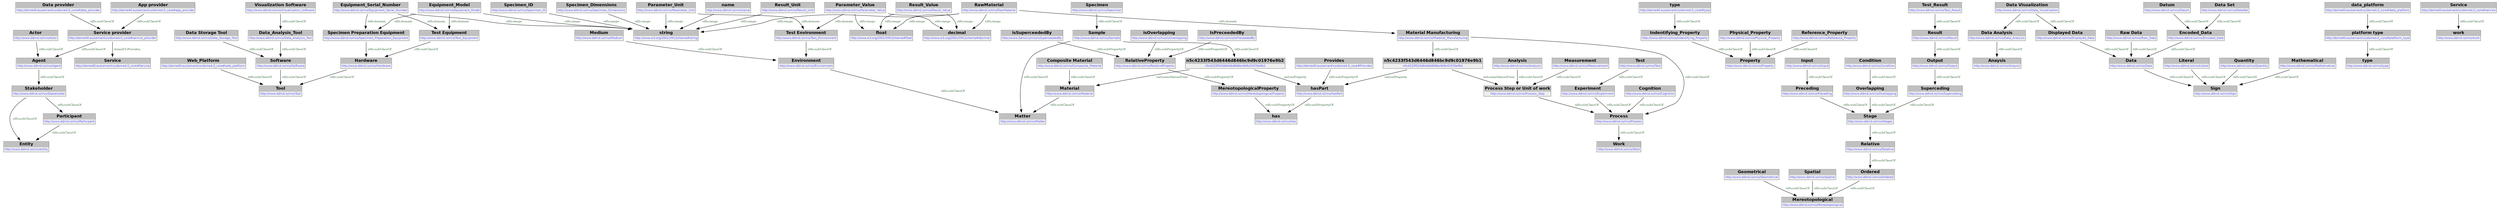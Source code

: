 digraph { 
 node [ fontname="DejaVu Sans" ] ; 
	node0 -> node1 [ color=BLACK, label=< <font point-size='10' color='#336633'>rdfs:subClassOf</font> > ] ;
	node3 -> node4 [ color=BLACK, label=< <font point-size='10' color='#336633'>rdfs:subClassOf</font> > ] ;
	node6 -> node7 [ color=BLACK, label=< <font point-size='10' color='#336633'>rdfs:subClassOf</font> > ] ;
	node8 -> node9 [ color=BLACK, label=< <font point-size='10' color='#336633'>rdfs:subClassOf</font> > ] ;
	node2 -> node10 [ color=BLACK, label=< <font point-size='10' color='#336633'>rdfs:subClassOf</font> > ] ;
	node11 -> node12 [ color=BLACK, label=< <font point-size='10' color='#336633'>owl:someValuesFrom</font> > ] ;
	node13 -> node14 [ color=BLACK, label=< <font point-size='10' color='#336633'>owl:someValuesFrom</font> > ] ;
	node16 -> node17 [ color=BLACK, label=< <font point-size='10' color='#336633'>rdfs:range</font> > ] ;
	node18 -> node19 [ color=BLACK, label=< <font point-size='10' color='#336633'>rdfs:range</font> > ] ;
	node20 -> node21 [ color=BLACK, label=< <font point-size='10' color='#336633'>rdfs:subClassOf</font> > ] ;
	node22 -> node23 [ color=BLACK, label=< <font point-size='10' color='#336633'>rdfs:domain</font> > ] ;
	node25 -> node26 [ color=BLACK, label=< <font point-size='10' color='#336633'>rdfs:subClassOf</font> > ] ;
	node27 -> node28 [ color=BLACK, label=< <font point-size='10' color='#336633'>rdfs:subClassOf</font> > ] ;
	node30 -> node0 [ color=BLACK, label=< <font point-size='10' color='#336633'>rdfs:subClassOf</font> > ] ;
	node9 -> node32 [ color=BLACK, label=< <font point-size='10' color='#336633'>rdfs:subClassOf</font> > ] ;
	node34 -> node35 [ color=BLACK, label=< <font point-size='10' color='#336633'>rdfs:subClassOf</font> > ] ;
	node36 -> node37 [ color=BLACK, label=< <font point-size='10' color='#336633'>rdfs:subClassOf</font> > ] ;
	node1 -> node31 [ color=BLACK, label=< <font point-size='10' color='#336633'>rdfs:subClassOf</font> > ] ;
	node38 -> node39 [ color=BLACK, label=< <font point-size='10' color='#336633'>rdfs:subClassOf</font> > ] ;
	node40 -> node41 [ color=BLACK, label=< <font point-size='10' color='#336633'>rdfs:subClassOf</font> > ] ;
	node43 -> node44 [ color=BLACK, label=< <font point-size='10' color='#336633'>rdfs:domain</font> > ] ;
	node45 -> node17 [ color=BLACK, label=< <font point-size='10' color='#336633'>rdfs:range</font> > ] ;
	node23 -> node47 [ color=BLACK, label=< <font point-size='10' color='#336633'>rdfs:subClassOf</font> > ] ;
	node48 -> node39 [ color=BLACK, label=< <font point-size='10' color='#336633'>rdfs:subClassOf</font> > ] ;
	node47 -> node49 [ color=BLACK, label=< <font point-size='10' color='#336633'>rdfs:subClassOf</font> > ] ;
	node16 -> node51 [ color=BLACK, label=< <font point-size='10' color='#336633'>rdfs:range</font> > ] ;
	node52 -> node53 [ color=BLACK, label=< <font point-size='10' color='#336633'>rdfs:subPropertyOf</font> > ] ;
	node50 -> node54 [ color=BLACK, label=< <font point-size='10' color='#336633'>domeES:Provides</font> > ] ;
	node55 -> node56 [ color=BLACK, label=< <font point-size='10' color='#336633'>rdfs:subPropertyOf</font> > ] ;
	node41 -> node8 [ color=BLACK, label=< <font point-size='10' color='#336633'>rdfs:subClassOf</font> > ] ;
	node15 -> node50 [ color=BLACK, label=< <font point-size='10' color='#336633'>rdfs:subClassOf</font> > ] ;
	node13 -> node56 [ color=BLACK, label=< <font point-size='10' color='#336633'>owl:onProperty</font> > ] ;
	node43 -> node19 [ color=BLACK, label=< <font point-size='10' color='#336633'>rdfs:range</font> > ] ;
	node57 -> node19 [ color=BLACK, label=< <font point-size='10' color='#336633'>rdfs:range</font> > ] ;
	node58 -> node10 [ color=BLACK, label=< <font point-size='10' color='#336633'>rdfs:subClassOf</font> > ] ;
	node42 -> node49 [ color=BLACK, label=< <font point-size='10' color='#336633'>rdfs:subClassOf</font> > ] ;
	node1 -> node61 [ color=BLACK, label=< <font point-size='10' color='#336633'>rdfs:subClassOf</font> > ] ;
	node57 -> node62 [ color=BLACK, label=< <font point-size='10' color='#336633'>rdfs:domain</font> > ] ;
	node45 -> node51 [ color=BLACK, label=< <font point-size='10' color='#336633'>rdfs:range</font> > ] ;
	node63 -> node49 [ color=BLACK, label=< <font point-size='10' color='#336633'>rdfs:subClassOf</font> > ] ;
	node29 -> node58 [ color=BLACK, label=< <font point-size='10' color='#336633'>rdfs:subClassOf</font> > ] ;
	node45 -> node19 [ color=BLACK, label=< <font point-size='10' color='#336633'>rdfs:range</font> > ] ;
	node61 -> node31 [ color=BLACK, label=< <font point-size='10' color='#336633'>rdfs:subClassOf</font> > ] ;
	node65 -> node53 [ color=BLACK, label=< <font point-size='10' color='#336633'>rdfs:subPropertyOf</font> > ] ;
	node66 -> node67 [ color=BLACK, label=< <font point-size='10' color='#336633'>rdfs:subClassOf</font> > ] ;
	node36 -> node20 [ color=BLACK, label=< <font point-size='10' color='#336633'>rdfs:subClassOf</font> > ] ;
	node43 -> node23 [ color=BLACK, label=< <font point-size='10' color='#336633'>rdfs:domain</font> > ] ;
	node45 -> node38 [ color=BLACK, label=< <font point-size='10' color='#336633'>rdfs:domain</font> > ] ;
	node69 -> node26 [ color=BLACK, label=< <font point-size='10' color='#336633'>rdfs:subClassOf</font> > ] ;
	node72 -> node73 [ color=BLACK, label=< <font point-size='10' color='#336633'>rdfs:subClassOf</font> > ] ;
	node75 -> node76 [ color=BLACK, label=< <font point-size='10' color='#336633'>rdfs:subClassOf</font> > ] ;
	node77 -> node19 [ color=BLACK, label=< <font point-size='10' color='#336633'>rdfs:range</font> > ] ;
	node14 -> node39 [ color=BLACK, label=< <font point-size='10' color='#336633'>rdfs:subClassOf</font> > ] ;
	node78 -> node17 [ color=BLACK, label=< <font point-size='10' color='#336633'>rdfs:range</font> > ] ;
	node79 -> node80 [ color=BLACK, label=< <font point-size='10' color='#336633'>rdfs:subPropertyOf</font> > ] ;
	node5 -> node64 [ color=BLACK, label=< <font point-size='10' color='#336633'>rdfs:subClassOf</font> > ] ;
	node7 -> node67 [ color=BLACK, label=< <font point-size='10' color='#336633'>rdfs:subClassOf</font> > ] ;
	node81 -> node19 [ color=BLACK, label=< <font point-size='10' color='#336633'>rdfs:range</font> > ] ;
	node82 -> node53 [ color=BLACK, label=< <font point-size='10' color='#336633'>rdfs:subPropertyOf</font> > ] ;
	node35 -> node64 [ color=BLACK, label=< <font point-size='10' color='#336633'>rdfs:subClassOf</font> > ] ;
	node39 -> node83 [ color=BLACK, label=< <font point-size='10' color='#336633'>rdfs:subClassOf</font> > ] ;
	node85 -> node86 [ color=BLACK, label=< <font point-size='10' color='#336633'>rdfs:subClassOf</font> > ] ;
	node22 -> node44 [ color=BLACK, label=< <font point-size='10' color='#336633'>rdfs:domain</font> > ] ;
	node87 -> node67 [ color=BLACK, label=< <font point-size='10' color='#336633'>rdfs:subClassOf</font> > ] ;
	node50 -> node0 [ color=BLACK, label=< <font point-size='10' color='#336633'>rdfs:subClassOf</font> > ] ;
	node88 -> node12 [ color=BLACK, label=< <font point-size='10' color='#336633'>rdfs:subClassOf</font> > ] ;
	node46 -> node14 [ color=BLACK, label=< <font point-size='10' color='#336633'>rdfs:subClassOf</font> > ] ;
	node28 -> node26 [ color=BLACK, label=< <font point-size='10' color='#336633'>rdfs:subClassOf</font> > ] ;
	node2 -> node11 [ color=BLACK, label=< <font point-size='10' color='#336633'>rdfs:subClassOf</font> > ] ;
	node44 -> node47 [ color=BLACK, label=< <font point-size='10' color='#336633'>rdfs:subClassOf</font> > ] ;
	node78 -> node51 [ color=BLACK, label=< <font point-size='10' color='#336633'>rdfs:range</font> > ] ;
	node60 -> node32 [ color=BLACK, label=< <font point-size='10' color='#336633'>rdfs:subClassOf</font> > ] ;
	node32 -> node34 [ color=BLACK, label=< <font point-size='10' color='#336633'>rdfs:subClassOf</font> > ] ;
	node4 -> node63 [ color=BLACK, label=< <font point-size='10' color='#336633'>rdfs:subClassOf</font> > ] ;
	node56 -> node80 [ color=BLACK, label=< <font point-size='10' color='#336633'>rdfs:subPropertyOf</font> > ] ;
	node53 -> node79 [ color=BLACK, label=< <font point-size='10' color='#336633'>rdfs:subPropertyOf</font> > ] ;
	node38 -> node13 [ color=BLACK, label=< <font point-size='10' color='#336633'>rdfs:subClassOf</font> > ] ;
	node89 -> node60 [ color=BLACK, label=< <font point-size='10' color='#336633'>rdfs:subClassOf</font> > ] ;
	node68 -> node48 [ color=BLACK, label=< <font point-size='10' color='#336633'>rdfs:subClassOf</font> > ] ;
	node90 -> node19 [ color=BLACK, label=< <font point-size='10' color='#336633'>rdfs:range</font> > ] ;
	node91 -> node26 [ color=BLACK, label=< <font point-size='10' color='#336633'>rdfs:subClassOf</font> > ] ;
	node33 -> node50 [ color=BLACK, label=< <font point-size='10' color='#336633'>rdfs:subClassOf</font> > ] ;
	node74 -> node39 [ color=BLACK, label=< <font point-size='10' color='#336633'>rdfs:subClassOf</font> > ] ;
	node78 -> node62 [ color=BLACK, label=< <font point-size='10' color='#336633'>rdfs:domain</font> > ] ;
	node12 -> node10 [ color=BLACK, label=< <font point-size='10' color='#336633'>rdfs:subClassOf</font> > ] ;
	node59 -> node32 [ color=BLACK, label=< <font point-size='10' color='#336633'>rdfs:subClassOf</font> > ] ;
	node94 -> node14 [ color=BLACK, label=< <font point-size='10' color='#336633'>rdfs:subClassOf</font> > ] ;
	node71 -> node76 [ color=BLACK, label=< <font point-size='10' color='#336633'>rdfs:subClassOf</font> > ] ;
	node37 -> node28 [ color=BLACK, label=< <font point-size='10' color='#336633'>rdfs:subClassOf</font> > ] ;
	node92 -> node2 [ color=BLACK, label=< <font point-size='10' color='#336633'>rdfs:subClassOf</font> > ] ;
	node84 -> node64 [ color=BLACK, label=< <font point-size='10' color='#336633'>rdfs:subClassOf</font> > ] ;
	node93 -> node63 [ color=BLACK, label=< <font point-size='10' color='#336633'>rdfs:subClassOf</font> > ] ;
	node76 -> node28 [ color=BLACK, label=< <font point-size='10' color='#336633'>rdfs:subClassOf</font> > ] ;
	node24 -> node72 [ color=BLACK, label=< <font point-size='10' color='#336633'>rdfs:subClassOf</font> > ] ;
	node70 -> node59 [ color=BLACK, label=< <font point-size='10' color='#336633'>rdfs:subClassOf</font> > ] ;
	node11 -> node56 [ color=BLACK, label=< <font point-size='10' color='#336633'>owl:onProperty</font> > ] ;
	node22 -> node19 [ color=BLACK, label=< <font point-size='10' color='#336633'>rdfs:range</font> > ] ;
	node62 -> node58 [ color=BLACK, label=< <font point-size='10' color='#336633'>rdfs:subClassOf</font> > ] ;
# http://www.ddmd.io/mio/Agent node0
node0 [ shape=none, color=black label=< <table color='#666666' cellborder='0' cellspacing='0' border='1'><tr><td colspan='2' bgcolor='grey'><B>Agent</B></td></tr><tr><td href='http://www.ddmd.io/mio/Agent' bgcolor='#eeeeee' colspan='2'><font point-size='10' color='#6666ff'>http://www.ddmd.io/mio/Agent</font></td></tr></table> > ] 
# http://www.ddmd.io/mio/Stakeholder node1
node1 [ shape=none, color=black label=< <table color='#666666' cellborder='0' cellspacing='0' border='1'><tr><td colspan='2' bgcolor='grey'><B>Stakeholder</B></td></tr><tr><td href='http://www.ddmd.io/mio/Stakeholder' bgcolor='#eeeeee' colspan='2'><font point-size='10' color='#6666ff'>http://www.ddmd.io/mio/Stakeholder</font></td></tr></table> > ] 
# http://www.ddmd.io/mio/Sample node2
node2 [ shape=none, color=black label=< <table color='#666666' cellborder='0' cellspacing='0' border='1'><tr><td colspan='2' bgcolor='grey'><B>Sample</B></td></tr><tr><td href='http://www.ddmd.io/mio/Sample' bgcolor='#eeeeee' colspan='2'><font point-size='10' color='#6666ff'>http://www.ddmd.io/mio/Sample</font></td></tr></table> > ] 
# http://www.ddmd.io/mio/Visualization_Software node3
node3 [ shape=none, color=black label=< <table color='#666666' cellborder='0' cellspacing='0' border='1'><tr><td colspan='2' bgcolor='grey'><B>Visualization Software</B></td></tr><tr><td href='http://www.ddmd.io/mio/Visualization_Software' bgcolor='#eeeeee' colspan='2'><font point-size='10' color='#6666ff'>http://www.ddmd.io/mio/Visualization_Software</font></td></tr></table> > ] 
# http://www.ddmd.io/mio/Data_Analysis_Tool node4
node4 [ shape=none, color=black label=< <table color='#666666' cellborder='0' cellspacing='0' border='1'><tr><td colspan='2' bgcolor='grey'><B>Data_Analysis_Tool</B></td></tr><tr><td href='http://www.ddmd.io/mio/Data_Analysis_Tool' bgcolor='#eeeeee' colspan='2'><font point-size='10' color='#6666ff'>http://www.ddmd.io/mio/Data_Analysis_Tool</font></td></tr></table> > ] 
# http://www.ddmd.io/mio/Geometrical node5
node5 [ shape=none, color=black label=< <table color='#666666' cellborder='0' cellspacing='0' border='1'><tr><td colspan='2' bgcolor='grey'><B>Geometrical</B></td></tr><tr><td href='http://www.ddmd.io/mio/Geometrical' bgcolor='#eeeeee' colspan='2'><font point-size='10' color='#6666ff'>http://www.ddmd.io/mio/Geometrical</font></td></tr></table> > ] 
# http://dome40.eu/semantics/dome4.0_core#type node6
node6 [ shape=none, color=black label=< <table color='#666666' cellborder='0' cellspacing='0' border='1'><tr><td colspan='2' bgcolor='grey'><B>type</B></td></tr><tr><td href='http://dome40.eu/semantics/dome4.0_core#type' bgcolor='#eeeeee' colspan='2'><font point-size='10' color='#6666ff'>http://dome40.eu/semantics/dome4.0_core#type</font></td></tr></table> > ] 
# http://www.ddmd.io/mio/Indentifying_Property node7
node7 [ shape=none, color=black label=< <table color='#666666' cellborder='0' cellspacing='0' border='1'><tr><td colspan='2' bgcolor='grey'><B>Indentifying_Property</B></td></tr><tr><td href='http://www.ddmd.io/mio/Indentifying_Property' bgcolor='#eeeeee' colspan='2'><font point-size='10' color='#6666ff'>http://www.ddmd.io/mio/Indentifying_Property</font></td></tr></table> > ] 
# http://www.ddmd.io/mio/Output node8
node8 [ shape=none, color=black label=< <table color='#666666' cellborder='0' cellspacing='0' border='1'><tr><td colspan='2' bgcolor='grey'><B>Output</B></td></tr><tr><td href='http://www.ddmd.io/mio/Output' bgcolor='#eeeeee' colspan='2'><font point-size='10' color='#6666ff'>http://www.ddmd.io/mio/Output</font></td></tr></table> > ] 
# http://www.ddmd.io/mio/Superceding node9
node9 [ shape=none, color=black label=< <table color='#666666' cellborder='0' cellspacing='0' border='1'><tr><td colspan='2' bgcolor='grey'><B>Superceding</B></td></tr><tr><td href='http://www.ddmd.io/mio/Superceding' bgcolor='#eeeeee' colspan='2'><font point-size='10' color='#6666ff'>http://www.ddmd.io/mio/Superceding</font></td></tr></table> > ] 
# http://www.ddmd.io/mio/Matter node10
node10 [ shape=none, color=black label=< <table color='#666666' cellborder='0' cellspacing='0' border='1'><tr><td colspan='2' bgcolor='grey'><B>Matter</B></td></tr><tr><td href='http://www.ddmd.io/mio/Matter' bgcolor='#eeeeee' colspan='2'><font point-size='10' color='#6666ff'>http://www.ddmd.io/mio/Matter</font></td></tr></table> > ] 
# n5c4233f543d6446d846bc9d9c01976e9b2 node11
node11 [ shape=none, color=black label=< <table color='#666666' cellborder='0' cellspacing='0' border='1'><tr><td colspan='2' bgcolor='grey'><B>n5c4233f543d6446d846bc9d9c01976e9b2</B></td></tr><tr><td href='n5c4233f543d6446d846bc9d9c01976e9b2' bgcolor='#eeeeee' colspan='2'><font point-size='10' color='#6666ff'>n5c4233f543d6446d846bc9d9c01976e9b2</font></td></tr></table> > ] 
# http://www.ddmd.io/mio/Material node12
node12 [ shape=none, color=black label=< <table color='#666666' cellborder='0' cellspacing='0' border='1'><tr><td colspan='2' bgcolor='grey'><B>Material</B></td></tr><tr><td href='http://www.ddmd.io/mio/Material' bgcolor='#eeeeee' colspan='2'><font point-size='10' color='#6666ff'>http://www.ddmd.io/mio/Material</font></td></tr></table> > ] 
# n5c4233f543d6446d846bc9d9c01976e9b1 node13
node13 [ shape=none, color=black label=< <table color='#666666' cellborder='0' cellspacing='0' border='1'><tr><td colspan='2' bgcolor='grey'><B>n5c4233f543d6446d846bc9d9c01976e9b1</B></td></tr><tr><td href='n5c4233f543d6446d846bc9d9c01976e9b1' bgcolor='#eeeeee' colspan='2'><font point-size='10' color='#6666ff'>n5c4233f543d6446d846bc9d9c01976e9b1</font></td></tr></table> > ] 
# http://www.ddmd.io/mio/Process_Step node14
node14 [ shape=none, color=black label=< <table color='#666666' cellborder='0' cellspacing='0' border='1'><tr><td colspan='2' bgcolor='grey'><B>Process Step or Unit of work</B></td></tr><tr><td href='http://www.ddmd.io/mio/Process_Step' bgcolor='#eeeeee' colspan='2'><font point-size='10' color='#6666ff'>http://www.ddmd.io/mio/Process_Step</font></td></tr></table> > ] 
# http://dome40.eu/semantics/dome4.0_core#data_provider node15
node15 [ shape=none, color=black label=< <table color='#666666' cellborder='0' cellspacing='0' border='1'><tr><td colspan='2' bgcolor='grey'><B>Data provider</B></td></tr><tr><td href='http://dome40.eu/semantics/dome4.0_core#data_provider' bgcolor='#eeeeee' colspan='2'><font point-size='10' color='#6666ff'>http://dome40.eu/semantics/dome4.0_core#data_provider</font></td></tr></table> > ] 
# http://www.ddmd.io/mio/Result_Value node16
node16 [ shape=none, color=black label=< <table color='#666666' cellborder='0' cellspacing='0' border='1'><tr><td colspan='2' bgcolor='grey'><B>Result_Value</B></td></tr><tr><td href='http://www.ddmd.io/mio/Result_Value' bgcolor='#eeeeee' colspan='2'><font point-size='10' color='#6666ff'>http://www.ddmd.io/mio/Result_Value</font></td></tr></table> > ] 
# http://www.w3.org/2001/XMLSchema#float node17
node17 [ shape=none, color=black label=< <table color='#666666' cellborder='0' cellspacing='0' border='1'><tr><td colspan='2' bgcolor='grey'><B>float</B></td></tr><tr><td href='http://www.w3.org/2001/XMLSchema#float' bgcolor='#eeeeee' colspan='2'><font point-size='10' color='#6666ff'>http://www.w3.org/2001/XMLSchema#float</font></td></tr></table> > ] 
# http://www.ddmd.io/mio/Result_Unit node18
node18 [ shape=none, color=black label=< <table color='#666666' cellborder='0' cellspacing='0' border='1'><tr><td colspan='2' bgcolor='grey'><B>Result_Unit</B></td></tr><tr><td href='http://www.ddmd.io/mio/Result_Unit' bgcolor='#eeeeee' colspan='2'><font point-size='10' color='#6666ff'>http://www.ddmd.io/mio/Result_Unit</font></td></tr></table> > ] 
# http://www.w3.org/2001/XMLSchema#string node19
node19 [ shape=none, color=black label=< <table color='#666666' cellborder='0' cellspacing='0' border='1'><tr><td colspan='2' bgcolor='grey'><B>string</B></td></tr><tr><td href='http://www.w3.org/2001/XMLSchema#string' bgcolor='#eeeeee' colspan='2'><font point-size='10' color='#6666ff'>http://www.w3.org/2001/XMLSchema#string</font></td></tr></table> > ] 
# http://www.ddmd.io/mio/Data_Analysis node20
node20 [ shape=none, color=black label=< <table color='#666666' cellborder='0' cellspacing='0' border='1'><tr><td colspan='2' bgcolor='grey'><B>Data Analysis</B></td></tr><tr><td href='http://www.ddmd.io/mio/Data_Analysis' bgcolor='#eeeeee' colspan='2'><font point-size='10' color='#6666ff'>http://www.ddmd.io/mio/Data_Analysis</font></td></tr></table> > ] 
# http://www.ddmd.io/mio/Anaysis node21
node21 [ shape=none, color=black label=< <table color='#666666' cellborder='0' cellspacing='0' border='1'><tr><td colspan='2' bgcolor='grey'><B>Anaysis</B></td></tr><tr><td href='http://www.ddmd.io/mio/Anaysis' bgcolor='#eeeeee' colspan='2'><font point-size='10' color='#6666ff'>http://www.ddmd.io/mio/Anaysis</font></td></tr></table> > ] 
# http://www.ddmd.io/mio/Equipment_Serial_Number node22
node22 [ shape=none, color=black label=< <table color='#666666' cellborder='0' cellspacing='0' border='1'><tr><td colspan='2' bgcolor='grey'><B>Equipment_Serial_Number</B></td></tr><tr><td href='http://www.ddmd.io/mio/Equipment_Serial_Number' bgcolor='#eeeeee' colspan='2'><font point-size='10' color='#6666ff'>http://www.ddmd.io/mio/Equipment_Serial_Number</font></td></tr></table> > ] 
# http://www.ddmd.io/mio/Test_Equipment node23
node23 [ shape=none, color=black label=< <table color='#666666' cellborder='0' cellspacing='0' border='1'><tr><td colspan='2' bgcolor='grey'><B>Test Equipment</B></td></tr><tr><td href='http://www.ddmd.io/mio/Test_Equipment' bgcolor='#eeeeee' colspan='2'><font point-size='10' color='#6666ff'>http://www.ddmd.io/mio/Test_Equipment</font></td></tr></table> > ] 
# http://dome40.eu/semantics/dome4.0_core#data_platform node24
node24 [ shape=none, color=black label=< <table color='#666666' cellborder='0' cellspacing='0' border='1'><tr><td colspan='2' bgcolor='grey'><B>data_platform</B></td></tr><tr><td href='http://dome40.eu/semantics/dome4.0_core#data_platform' bgcolor='#eeeeee' colspan='2'><font point-size='10' color='#6666ff'>http://dome40.eu/semantics/dome4.0_core#data_platform</font></td></tr></table> > ] 
# http://www.ddmd.io/mio/Literal node25
node25 [ shape=none, color=black label=< <table color='#666666' cellborder='0' cellspacing='0' border='1'><tr><td colspan='2' bgcolor='grey'><B>Literal</B></td></tr><tr><td href='http://www.ddmd.io/mio/Literal' bgcolor='#eeeeee' colspan='2'><font point-size='10' color='#6666ff'>http://www.ddmd.io/mio/Literal</font></td></tr></table> > ] 
# http://www.ddmd.io/mio/Sign node26
node26 [ shape=none, color=black label=< <table color='#666666' cellborder='0' cellspacing='0' border='1'><tr><td colspan='2' bgcolor='grey'><B>Sign</B></td></tr><tr><td href='http://www.ddmd.io/mio/Sign' bgcolor='#eeeeee' colspan='2'><font point-size='10' color='#6666ff'>http://www.ddmd.io/mio/Sign</font></td></tr></table> > ] 
# http://www.ddmd.io/mio/Raw_Data node27
node27 [ shape=none, color=black label=< <table color='#666666' cellborder='0' cellspacing='0' border='1'><tr><td colspan='2' bgcolor='grey'><B>Raw Data</B></td></tr><tr><td href='http://www.ddmd.io/mio/Raw_Data' bgcolor='#eeeeee' colspan='2'><font point-size='10' color='#6666ff'>http://www.ddmd.io/mio/Raw_Data</font></td></tr></table> > ] 
# http://www.ddmd.io/mio/Data node28
node28 [ shape=none, color=black label=< <table color='#666666' cellborder='0' cellspacing='0' border='1'><tr><td colspan='2' bgcolor='grey'><B>Data</B></td></tr><tr><td href='http://www.ddmd.io/mio/Data' bgcolor='#eeeeee' colspan='2'><font point-size='10' color='#6666ff'>http://www.ddmd.io/mio/Data</font></td></tr></table> > ] 
# http://www.ddmd.io/mio/Medium node29
node29 [ shape=none, color=black label=< <table color='#666666' cellborder='0' cellspacing='0' border='1'><tr><td colspan='2' bgcolor='grey'><B>Medium</B></td></tr><tr><td href='http://www.ddmd.io/mio/Medium' bgcolor='#eeeeee' colspan='2'><font point-size='10' color='#6666ff'>http://www.ddmd.io/mio/Medium</font></td></tr></table> > ] 
# http://www.ddmd.io/mio/Actor node30
node30 [ shape=none, color=black label=< <table color='#666666' cellborder='0' cellspacing='0' border='1'><tr><td colspan='2' bgcolor='grey'><B>Actor</B></td></tr><tr><td href='http://www.ddmd.io/mio/Actor' bgcolor='#eeeeee' colspan='2'><font point-size='10' color='#6666ff'>http://www.ddmd.io/mio/Actor</font></td></tr></table> > ] 
# http://www.ddmd.io/mio/entity node31
node31 [ shape=none, color=black label=< <table color='#666666' cellborder='0' cellspacing='0' border='1'><tr><td colspan='2' bgcolor='grey'><B>Entity</B></td></tr><tr><td href='http://www.ddmd.io/mio/entity' bgcolor='#eeeeee' colspan='2'><font point-size='10' color='#6666ff'>http://www.ddmd.io/mio/entity</font></td></tr></table> > ] 
# http://www.ddmd.io/mio/Stages node32
node32 [ shape=none, color=black label=< <table color='#666666' cellborder='0' cellspacing='0' border='1'><tr><td colspan='2' bgcolor='grey'><B>Stage</B></td></tr><tr><td href='http://www.ddmd.io/mio/Stages' bgcolor='#eeeeee' colspan='2'><font point-size='10' color='#6666ff'>http://www.ddmd.io/mio/Stages</font></td></tr></table> > ] 
# http://dome40.eu/semantics/dome4.0_core#app_provider node33
node33 [ shape=none, color=black label=< <table color='#666666' cellborder='0' cellspacing='0' border='1'><tr><td colspan='2' bgcolor='grey'><B>App provider</B></td></tr><tr><td href='http://dome40.eu/semantics/dome4.0_core#app_provider' bgcolor='#eeeeee' colspan='2'><font point-size='10' color='#6666ff'>http://dome40.eu/semantics/dome4.0_core#app_provider</font></td></tr></table> > ] 
# http://www.ddmd.io/mio/Relative node34
node34 [ shape=none, color=black label=< <table color='#666666' cellborder='0' cellspacing='0' border='1'><tr><td colspan='2' bgcolor='grey'><B>Relative</B></td></tr><tr><td href='http://www.ddmd.io/mio/Relative' bgcolor='#eeeeee' colspan='2'><font point-size='10' color='#6666ff'>http://www.ddmd.io/mio/Relative</font></td></tr></table> > ] 
# http://www.ddmd.io/mio/Ordered node35
node35 [ shape=none, color=black label=< <table color='#666666' cellborder='0' cellspacing='0' border='1'><tr><td colspan='2' bgcolor='grey'><B>Ordered</B></td></tr><tr><td href='http://www.ddmd.io/mio/Ordered' bgcolor='#eeeeee' colspan='2'><font point-size='10' color='#6666ff'>http://www.ddmd.io/mio/Ordered</font></td></tr></table> > ] 
# http://www.ddmd.io/mio/Data_Visualization node36
node36 [ shape=none, color=black label=< <table color='#666666' cellborder='0' cellspacing='0' border='1'><tr><td colspan='2' bgcolor='grey'><B>Data Visualization</B></td></tr><tr><td href='http://www.ddmd.io/mio/Data_Visualization' bgcolor='#eeeeee' colspan='2'><font point-size='10' color='#6666ff'>http://www.ddmd.io/mio/Data_Visualization</font></td></tr></table> > ] 
# http://www.ddmd.io/mio/Displayed_Data node37
node37 [ shape=none, color=black label=< <table color='#666666' cellborder='0' cellspacing='0' border='1'><tr><td colspan='2' bgcolor='grey'><B>Displayed Data</B></td></tr><tr><td href='http://www.ddmd.io/mio/Displayed_Data' bgcolor='#eeeeee' colspan='2'><font point-size='10' color='#6666ff'>http://www.ddmd.io/mio/Displayed_Data</font></td></tr></table> > ] 
# http://www.ddmd.io/mio/Material_Manufacturing node38
node38 [ shape=none, color=black label=< <table color='#666666' cellborder='0' cellspacing='0' border='1'><tr><td colspan='2' bgcolor='grey'><B>Material Manufacturing</B></td></tr><tr><td href='http://www.ddmd.io/mio/Material_Manufacturing' bgcolor='#eeeeee' colspan='2'><font point-size='10' color='#6666ff'>http://www.ddmd.io/mio/Material_Manufacturing</font></td></tr></table> > ] 
# http://www.ddmd.io/mio/Process node39
node39 [ shape=none, color=black label=< <table color='#666666' cellborder='0' cellspacing='0' border='1'><tr><td colspan='2' bgcolor='grey'><B>Process</B></td></tr><tr><td href='http://www.ddmd.io/mio/Process' bgcolor='#eeeeee' colspan='2'><font point-size='10' color='#6666ff'>http://www.ddmd.io/mio/Process</font></td></tr></table> > ] 
# http://www.ddmd.io/mio/Test_Result node40
node40 [ shape=none, color=black label=< <table color='#666666' cellborder='0' cellspacing='0' border='1'><tr><td colspan='2' bgcolor='grey'><B>Test_Result</B></td></tr><tr><td href='http://www.ddmd.io/mio/Test_Result' bgcolor='#eeeeee' colspan='2'><font point-size='10' color='#6666ff'>http://www.ddmd.io/mio/Test_Result</font></td></tr></table> > ] 
# http://www.ddmd.io/mio/Result node41
node41 [ shape=none, color=black label=< <table color='#666666' cellborder='0' cellspacing='0' border='1'><tr><td colspan='2' bgcolor='grey'><B>Result</B></td></tr><tr><td href='http://www.ddmd.io/mio/Result' bgcolor='#eeeeee' colspan='2'><font point-size='10' color='#6666ff'>http://www.ddmd.io/mio/Result</font></td></tr></table> > ] 
# http://dome40.eu/semantics/dome4.0_core#web_platform node42
node42 [ shape=none, color=black label=< <table color='#666666' cellborder='0' cellspacing='0' border='1'><tr><td colspan='2' bgcolor='grey'><B>Web_Platform</B></td></tr><tr><td href='http://dome40.eu/semantics/dome4.0_core#web_platform' bgcolor='#eeeeee' colspan='2'><font point-size='10' color='#6666ff'>http://dome40.eu/semantics/dome4.0_core#web_platform</font></td></tr></table> > ] 
# http://www.ddmd.io/mio/Equipment_Model node43
node43 [ shape=none, color=black label=< <table color='#666666' cellborder='0' cellspacing='0' border='1'><tr><td colspan='2' bgcolor='grey'><B>Equipment_Model</B></td></tr><tr><td href='http://www.ddmd.io/mio/Equipment_Model' bgcolor='#eeeeee' colspan='2'><font point-size='10' color='#6666ff'>http://www.ddmd.io/mio/Equipment_Model</font></td></tr></table> > ] 
# http://www.ddmd.io/mio/Specimen_Preparation_Equipment node44
node44 [ shape=none, color=black label=< <table color='#666666' cellborder='0' cellspacing='0' border='1'><tr><td colspan='2' bgcolor='grey'><B>Specimen Preparation Equipment</B></td></tr><tr><td href='http://www.ddmd.io/mio/Specimen_Preparation_Equipment' bgcolor='#eeeeee' colspan='2'><font point-size='10' color='#6666ff'>http://www.ddmd.io/mio/Specimen_Preparation_Equipment</font></td></tr></table> > ] 
# http://www.ddmd.io/mio/RawMaterial node45
node45 [ shape=none, color=black label=< <table color='#666666' cellborder='0' cellspacing='0' border='1'><tr><td colspan='2' bgcolor='grey'><B>RawMaterial</B></td></tr><tr><td href='http://www.ddmd.io/mio/RawMaterial' bgcolor='#eeeeee' colspan='2'><font point-size='10' color='#6666ff'>http://www.ddmd.io/mio/RawMaterial</font></td></tr></table> > ] 
# http://www.ddmd.io/mio/Analysis node46
node46 [ shape=none, color=black label=< <table color='#666666' cellborder='0' cellspacing='0' border='1'><tr><td colspan='2' bgcolor='grey'><B>Analysis</B></td></tr><tr><td href='http://www.ddmd.io/mio/Analysis' bgcolor='#eeeeee' colspan='2'><font point-size='10' color='#6666ff'>http://www.ddmd.io/mio/Analysis</font></td></tr></table> > ] 
# http://www.ddmd.io/mio/Hardware node47
node47 [ shape=none, color=black label=< <table color='#666666' cellborder='0' cellspacing='0' border='1'><tr><td colspan='2' bgcolor='grey'><B>Hardware</B></td></tr><tr><td href='http://www.ddmd.io/mio/Hardware' bgcolor='#eeeeee' colspan='2'><font point-size='10' color='#6666ff'>http://www.ddmd.io/mio/Hardware</font></td></tr></table> > ] 
# http://www.ddmd.io/mio/Experiment node48
node48 [ shape=none, color=black label=< <table color='#666666' cellborder='0' cellspacing='0' border='1'><tr><td colspan='2' bgcolor='grey'><B>Experiment</B></td></tr><tr><td href='http://www.ddmd.io/mio/Experiment' bgcolor='#eeeeee' colspan='2'><font point-size='10' color='#6666ff'>http://www.ddmd.io/mio/Experiment</font></td></tr></table> > ] 
# http://www.ddmd.io/mio/Tool node49
node49 [ shape=none, color=black label=< <table color='#666666' cellborder='0' cellspacing='0' border='1'><tr><td colspan='2' bgcolor='grey'><B>Tool</B></td></tr><tr><td href='http://www.ddmd.io/mio/Tool' bgcolor='#eeeeee' colspan='2'><font point-size='10' color='#6666ff'>http://www.ddmd.io/mio/Tool</font></td></tr></table> > ] 
# http://dome40.eu/semantics/dome4.0_core#service_provider node50
node50 [ shape=none, color=black label=< <table color='#666666' cellborder='0' cellspacing='0' border='1'><tr><td colspan='2' bgcolor='grey'><B>Service provider</B></td></tr><tr><td href='http://dome40.eu/semantics/dome4.0_core#service_provider' bgcolor='#eeeeee' colspan='2'><font point-size='10' color='#6666ff'>http://dome40.eu/semantics/dome4.0_core#service_provider</font></td></tr></table> > ] 
# http://www.w3.org/2001/XMLSchema#decimal node51
node51 [ shape=none, color=black label=< <table color='#666666' cellborder='0' cellspacing='0' border='1'><tr><td colspan='2' bgcolor='grey'><B>decimal</B></td></tr><tr><td href='http://www.w3.org/2001/XMLSchema#decimal' bgcolor='#eeeeee' colspan='2'><font point-size='10' color='#6666ff'>http://www.w3.org/2001/XMLSchema#decimal</font></td></tr></table> > ] 
# http://www.ddmd.io/mio/IsPreceededBy node52
node52 [ shape=none, color=black label=< <table color='#666666' cellborder='0' cellspacing='0' border='1'><tr><td colspan='2' bgcolor='grey'><B>IsPreceededBy</B></td></tr><tr><td href='http://www.ddmd.io/mio/IsPreceededBy' bgcolor='#eeeeee' colspan='2'><font point-size='10' color='#6666ff'>http://www.ddmd.io/mio/IsPreceededBy</font></td></tr></table> > ] 
# http://www.ddmd.io/mio/RelativeProperty node53
node53 [ shape=none, color=black label=< <table color='#666666' cellborder='0' cellspacing='0' border='1'><tr><td colspan='2' bgcolor='grey'><B>RelativeProperty</B></td></tr><tr><td href='http://www.ddmd.io/mio/RelativeProperty' bgcolor='#eeeeee' colspan='2'><font point-size='10' color='#6666ff'>http://www.ddmd.io/mio/RelativeProperty</font></td></tr></table> > ] 
# http://dome40.eu/semantics/dome4.0_core#Service node54
node54 [ shape=none, color=black label=< <table color='#666666' cellborder='0' cellspacing='0' border='1'><tr><td colspan='2' bgcolor='grey'><B>Service</B></td></tr><tr><td href='http://dome40.eu/semantics/dome4.0_core#Service' bgcolor='#eeeeee' colspan='2'><font point-size='10' color='#6666ff'>http://dome40.eu/semantics/dome4.0_core#Service</font></td></tr></table> > ] 
# http://dome40.eu/semantics/dome4.0_core#Provides node55
node55 [ shape=none, color=black label=< <table color='#666666' cellborder='0' cellspacing='0' border='1'><tr><td colspan='2' bgcolor='grey'><B>Provides</B></td></tr><tr><td href='http://dome40.eu/semantics/dome4.0_core#Provides' bgcolor='#eeeeee' colspan='2'><font point-size='10' color='#6666ff'>http://dome40.eu/semantics/dome4.0_core#Provides</font></td></tr></table> > ] 
# http://www.ddmd.io/mio/hasPart node56
node56 [ shape=none, color=black label=< <table color='#666666' cellborder='0' cellspacing='0' border='1'><tr><td colspan='2' bgcolor='grey'><B>hasPart</B></td></tr><tr><td href='http://www.ddmd.io/mio/hasPart' bgcolor='#eeeeee' colspan='2'><font point-size='10' color='#6666ff'>http://www.ddmd.io/mio/hasPart</font></td></tr></table> > ] 
# http://www.ddmd.io/mio/Parameter_Unit node57
node57 [ shape=none, color=black label=< <table color='#666666' cellborder='0' cellspacing='0' border='1'><tr><td colspan='2' bgcolor='grey'><B>Parameter_Unit</B></td></tr><tr><td href='http://www.ddmd.io/mio/Parameter_Unit' bgcolor='#eeeeee' colspan='2'><font point-size='10' color='#6666ff'>http://www.ddmd.io/mio/Parameter_Unit</font></td></tr></table> > ] 
# http://www.ddmd.io/mio/Environment node58
node58 [ shape=none, color=black label=< <table color='#666666' cellborder='0' cellspacing='0' border='1'><tr><td colspan='2' bgcolor='grey'><B>Environment</B></td></tr><tr><td href='http://www.ddmd.io/mio/Environment' bgcolor='#eeeeee' colspan='2'><font point-size='10' color='#6666ff'>http://www.ddmd.io/mio/Environment</font></td></tr></table> > ] 
# http://www.ddmd.io/mio/Overlapping node59
node59 [ shape=none, color=black label=< <table color='#666666' cellborder='0' cellspacing='0' border='1'><tr><td colspan='2' bgcolor='grey'><B>Overlapping</B></td></tr><tr><td href='http://www.ddmd.io/mio/Overlapping' bgcolor='#eeeeee' colspan='2'><font point-size='10' color='#6666ff'>http://www.ddmd.io/mio/Overlapping</font></td></tr></table> > ] 
# http://www.ddmd.io/mio/Preceding node60
node60 [ shape=none, color=black label=< <table color='#666666' cellborder='0' cellspacing='0' border='1'><tr><td colspan='2' bgcolor='grey'><B>Preceding</B></td></tr><tr><td href='http://www.ddmd.io/mio/Preceding' bgcolor='#eeeeee' colspan='2'><font point-size='10' color='#6666ff'>http://www.ddmd.io/mio/Preceding</font></td></tr></table> > ] 
# http://www.ddmd.io/mio/Participant node61
node61 [ shape=none, color=black label=< <table color='#666666' cellborder='0' cellspacing='0' border='1'><tr><td colspan='2' bgcolor='grey'><B>Participant</B></td></tr><tr><td href='http://www.ddmd.io/mio/Participant' bgcolor='#eeeeee' colspan='2'><font point-size='10' color='#6666ff'>http://www.ddmd.io/mio/Participant</font></td></tr></table> > ] 
# http://www.ddmd.io/mio/Test_Environment node62
node62 [ shape=none, color=black label=< <table color='#666666' cellborder='0' cellspacing='0' border='1'><tr><td colspan='2' bgcolor='grey'><B>Test Environment</B></td></tr><tr><td href='http://www.ddmd.io/mio/Test_Environment' bgcolor='#eeeeee' colspan='2'><font point-size='10' color='#6666ff'>http://www.ddmd.io/mio/Test_Environment</font></td></tr></table> > ] 
# http://www.ddmd.io/mio/Software node63
node63 [ shape=none, color=black label=< <table color='#666666' cellborder='0' cellspacing='0' border='1'><tr><td colspan='2' bgcolor='grey'><B>Software</B></td></tr><tr><td href='http://www.ddmd.io/mio/Software' bgcolor='#eeeeee' colspan='2'><font point-size='10' color='#6666ff'>http://www.ddmd.io/mio/Software</font></td></tr></table> > ] 
# http://www.ddmd.io/mio/Mereotopological node64
node64 [ shape=none, color=black label=< <table color='#666666' cellborder='0' cellspacing='0' border='1'><tr><td colspan='2' bgcolor='grey'><B>Mereotopological</B></td></tr><tr><td href='http://www.ddmd.io/mio/Mereotopological' bgcolor='#eeeeee' colspan='2'><font point-size='10' color='#6666ff'>http://www.ddmd.io/mio/Mereotopological</font></td></tr></table> > ] 
# http://www.ddmd.io/mio/isSuperceededBy node65
node65 [ shape=none, color=black label=< <table color='#666666' cellborder='0' cellspacing='0' border='1'><tr><td colspan='2' bgcolor='grey'><B>isSuperceededBy</B></td></tr><tr><td href='http://www.ddmd.io/mio/isSuperceededBy' bgcolor='#eeeeee' colspan='2'><font point-size='10' color='#6666ff'>http://www.ddmd.io/mio/isSuperceededBy</font></td></tr></table> > ] 
# http://www.ddmd.io/mio/Physical_Property node66
node66 [ shape=none, color=black label=< <table color='#666666' cellborder='0' cellspacing='0' border='1'><tr><td colspan='2' bgcolor='grey'><B>Physical_Property</B></td></tr><tr><td href='http://www.ddmd.io/mio/Physical_Property' bgcolor='#eeeeee' colspan='2'><font point-size='10' color='#6666ff'>http://www.ddmd.io/mio/Physical_Property</font></td></tr></table> > ] 
# http://www.ddmd.io/mio/Property node67
node67 [ shape=none, color=black label=< <table color='#666666' cellborder='0' cellspacing='0' border='1'><tr><td colspan='2' bgcolor='grey'><B>Property</B></td></tr><tr><td href='http://www.ddmd.io/mio/Property' bgcolor='#eeeeee' colspan='2'><font point-size='10' color='#6666ff'>http://www.ddmd.io/mio/Property</font></td></tr></table> > ] 
# http://www.ddmd.io/mio/Test node68
node68 [ shape=none, color=black label=< <table color='#666666' cellborder='0' cellspacing='0' border='1'><tr><td colspan='2' bgcolor='grey'><B>Test</B></td></tr><tr><td href='http://www.ddmd.io/mio/Test' bgcolor='#eeeeee' colspan='2'><font point-size='10' color='#6666ff'>http://www.ddmd.io/mio/Test</font></td></tr></table> > ] 
# http://www.ddmd.io/mio/Quantity node69
node69 [ shape=none, color=black label=< <table color='#666666' cellborder='0' cellspacing='0' border='1'><tr><td colspan='2' bgcolor='grey'><B>Quantity</B></td></tr><tr><td href='http://www.ddmd.io/mio/Quantity' bgcolor='#eeeeee' colspan='2'><font point-size='10' color='#6666ff'>http://www.ddmd.io/mio/Quantity</font></td></tr></table> > ] 
# http://www.ddmd.io/mio/Condition node70
node70 [ shape=none, color=black label=< <table color='#666666' cellborder='0' cellspacing='0' border='1'><tr><td colspan='2' bgcolor='grey'><B>Condition</B></td></tr><tr><td href='http://www.ddmd.io/mio/Condition' bgcolor='#eeeeee' colspan='2'><font point-size='10' color='#6666ff'>http://www.ddmd.io/mio/Condition</font></td></tr></table> > ] 
# http://www.ddmd.io/mio/DataSet node71
node71 [ shape=none, color=black label=< <table color='#666666' cellborder='0' cellspacing='0' border='1'><tr><td colspan='2' bgcolor='grey'><B>Data Set</B></td></tr><tr><td href='http://www.ddmd.io/mio/DataSet' bgcolor='#eeeeee' colspan='2'><font point-size='10' color='#6666ff'>http://www.ddmd.io/mio/DataSet</font></td></tr></table> > ] 
# http://dome40.eu/semantics/dome4.0_core#platform_type node72
node72 [ shape=none, color=black label=< <table color='#666666' cellborder='0' cellspacing='0' border='1'><tr><td colspan='2' bgcolor='grey'><B>platform type</B></td></tr><tr><td href='http://dome40.eu/semantics/dome4.0_core#platform_type' bgcolor='#eeeeee' colspan='2'><font point-size='10' color='#6666ff'>http://dome40.eu/semantics/dome4.0_core#platform_type</font></td></tr></table> > ] 
# http://www.ddmd.io/mio/type node73
node73 [ shape=none, color=black label=< <table color='#666666' cellborder='0' cellspacing='0' border='1'><tr><td colspan='2' bgcolor='grey'><B>type</B></td></tr><tr><td href='http://www.ddmd.io/mio/type' bgcolor='#eeeeee' colspan='2'><font point-size='10' color='#6666ff'>http://www.ddmd.io/mio/type</font></td></tr></table> > ] 
# http://www.ddmd.io/mio/Cognition node74
node74 [ shape=none, color=black label=< <table color='#666666' cellborder='0' cellspacing='0' border='1'><tr><td colspan='2' bgcolor='grey'><B>Cognition</B></td></tr><tr><td href='http://www.ddmd.io/mio/Cognition' bgcolor='#eeeeee' colspan='2'><font point-size='10' color='#6666ff'>http://www.ddmd.io/mio/Cognition</font></td></tr></table> > ] 
# http://www.ddmd.io/mio/Datum node75
node75 [ shape=none, color=black label=< <table color='#666666' cellborder='0' cellspacing='0' border='1'><tr><td colspan='2' bgcolor='grey'><B>Datum</B></td></tr><tr><td href='http://www.ddmd.io/mio/Datum' bgcolor='#eeeeee' colspan='2'><font point-size='10' color='#6666ff'>http://www.ddmd.io/mio/Datum</font></td></tr></table> > ] 
# http://www.ddmd.io/mio/Encoded_Data node76
node76 [ shape=none, color=black label=< <table color='#666666' cellborder='0' cellspacing='0' border='1'><tr><td colspan='2' bgcolor='grey'><B>Encoded_Data</B></td></tr><tr><td href='http://www.ddmd.io/mio/Encoded_Data' bgcolor='#eeeeee' colspan='2'><font point-size='10' color='#6666ff'>http://www.ddmd.io/mio/Encoded_Data</font></td></tr></table> > ] 
# http://www.ddmd.io/mio/Specimen_ID node77
node77 [ shape=none, color=black label=< <table color='#666666' cellborder='0' cellspacing='0' border='1'><tr><td colspan='2' bgcolor='grey'><B>Specimen_ID</B></td></tr><tr><td href='http://www.ddmd.io/mio/Specimen_ID' bgcolor='#eeeeee' colspan='2'><font point-size='10' color='#6666ff'>http://www.ddmd.io/mio/Specimen_ID</font></td></tr></table> > ] 
# http://www.ddmd.io/mio/Parameter_Value node78
node78 [ shape=none, color=black label=< <table color='#666666' cellborder='0' cellspacing='0' border='1'><tr><td colspan='2' bgcolor='grey'><B>Parameter_Value</B></td></tr><tr><td href='http://www.ddmd.io/mio/Parameter_Value' bgcolor='#eeeeee' colspan='2'><font point-size='10' color='#6666ff'>http://www.ddmd.io/mio/Parameter_Value</font></td></tr></table> > ] 
# http://www.ddmd.io/mio/MereotopologicalProperty node79
node79 [ shape=none, color=black label=< <table color='#666666' cellborder='0' cellspacing='0' border='1'><tr><td colspan='2' bgcolor='grey'><B>MereotopologicalProperty</B></td></tr><tr><td href='http://www.ddmd.io/mio/MereotopologicalProperty' bgcolor='#eeeeee' colspan='2'><font point-size='10' color='#6666ff'>http://www.ddmd.io/mio/MereotopologicalProperty</font></td></tr></table> > ] 
# http://www.ddmd.io/mio/has node80
node80 [ shape=none, color=black label=< <table color='#666666' cellborder='0' cellspacing='0' border='1'><tr><td colspan='2' bgcolor='grey'><B>has</B></td></tr><tr><td href='http://www.ddmd.io/mio/has' bgcolor='#eeeeee' colspan='2'><font point-size='10' color='#6666ff'>http://www.ddmd.io/mio/has</font></td></tr></table> > ] 
# http://www.ddmd.io/mio/Specimen_Dimensions node81
node81 [ shape=none, color=black label=< <table color='#666666' cellborder='0' cellspacing='0' border='1'><tr><td colspan='2' bgcolor='grey'><B>Specimen_Dimensions</B></td></tr><tr><td href='http://www.ddmd.io/mio/Specimen_Dimensions' bgcolor='#eeeeee' colspan='2'><font point-size='10' color='#6666ff'>http://www.ddmd.io/mio/Specimen_Dimensions</font></td></tr></table> > ] 
# http://www.ddmd.io/mio/isOverlapping node82
node82 [ shape=none, color=black label=< <table color='#666666' cellborder='0' cellspacing='0' border='1'><tr><td colspan='2' bgcolor='grey'><B>isOverlapping</B></td></tr><tr><td href='http://www.ddmd.io/mio/isOverlapping' bgcolor='#eeeeee' colspan='2'><font point-size='10' color='#6666ff'>http://www.ddmd.io/mio/isOverlapping</font></td></tr></table> > ] 
# http://www.ddmd.io/mio/Work node83
node83 [ shape=none, color=black label=< <table color='#666666' cellborder='0' cellspacing='0' border='1'><tr><td colspan='2' bgcolor='grey'><B>Work</B></td></tr><tr><td href='http://www.ddmd.io/mio/Work' bgcolor='#eeeeee' colspan='2'><font point-size='10' color='#6666ff'>http://www.ddmd.io/mio/Work</font></td></tr></table> > ] 
# http://www.ddmd.io/mio/Spatial node84
node84 [ shape=none, color=black label=< <table color='#666666' cellborder='0' cellspacing='0' border='1'><tr><td colspan='2' bgcolor='grey'><B>Spatial</B></td></tr><tr><td href='http://www.ddmd.io/mio/Spatial' bgcolor='#eeeeee' colspan='2'><font point-size='10' color='#6666ff'>http://www.ddmd.io/mio/Spatial</font></td></tr></table> > ] 
# http://dome40.eu/semantics/dome4.0_core#service node85
node85 [ shape=none, color=black label=< <table color='#666666' cellborder='0' cellspacing='0' border='1'><tr><td colspan='2' bgcolor='grey'><B>Service</B></td></tr><tr><td href='http://dome40.eu/semantics/dome4.0_core#service' bgcolor='#eeeeee' colspan='2'><font point-size='10' color='#6666ff'>http://dome40.eu/semantics/dome4.0_core#service</font></td></tr></table> > ] 
# http://www.ddmd.io/mio/work node86
node86 [ shape=none, color=black label=< <table color='#666666' cellborder='0' cellspacing='0' border='1'><tr><td colspan='2' bgcolor='grey'><B>work</B></td></tr><tr><td href='http://www.ddmd.io/mio/work' bgcolor='#eeeeee' colspan='2'><font point-size='10' color='#6666ff'>http://www.ddmd.io/mio/work</font></td></tr></table> > ] 
# http://www.ddmd.io/mio/Reference_Property node87
node87 [ shape=none, color=black label=< <table color='#666666' cellborder='0' cellspacing='0' border='1'><tr><td colspan='2' bgcolor='grey'><B>Reference_Property</B></td></tr><tr><td href='http://www.ddmd.io/mio/Reference_Property' bgcolor='#eeeeee' colspan='2'><font point-size='10' color='#6666ff'>http://www.ddmd.io/mio/Reference_Property</font></td></tr></table> > ] 
# http://www.ddmd.io/mio/Composite_Material node88
node88 [ shape=none, color=black label=< <table color='#666666' cellborder='0' cellspacing='0' border='1'><tr><td colspan='2' bgcolor='grey'><B>Composite Material</B></td></tr><tr><td href='http://www.ddmd.io/mio/Composite_Material' bgcolor='#eeeeee' colspan='2'><font point-size='10' color='#6666ff'>http://www.ddmd.io/mio/Composite_Material</font></td></tr></table> > ] 
# http://www.ddmd.io/mio/Input node89
node89 [ shape=none, color=black label=< <table color='#666666' cellborder='0' cellspacing='0' border='1'><tr><td colspan='2' bgcolor='grey'><B>Input</B></td></tr><tr><td href='http://www.ddmd.io/mio/Input' bgcolor='#eeeeee' colspan='2'><font point-size='10' color='#6666ff'>http://www.ddmd.io/mio/Input</font></td></tr></table> > ] 
# http://www.ddmd.io/mio/name node90
node90 [ shape=none, color=black label=< <table color='#666666' cellborder='0' cellspacing='0' border='1'><tr><td colspan='2' bgcolor='grey'><B>name</B></td></tr><tr><td href='http://www.ddmd.io/mio/name' bgcolor='#eeeeee' colspan='2'><font point-size='10' color='#6666ff'>http://www.ddmd.io/mio/name</font></td></tr></table> > ] 
# http://www.ddmd.io/mio/Mathematical node91
node91 [ shape=none, color=black label=< <table color='#666666' cellborder='0' cellspacing='0' border='1'><tr><td colspan='2' bgcolor='grey'><B>Mathematical</B></td></tr><tr><td href='http://www.ddmd.io/mio/Mathematical' bgcolor='#eeeeee' colspan='2'><font point-size='10' color='#6666ff'>http://www.ddmd.io/mio/Mathematical</font></td></tr></table> > ] 
# http://www.ddmd.io/mio/Specimen node92
node92 [ shape=none, color=black label=< <table color='#666666' cellborder='0' cellspacing='0' border='1'><tr><td colspan='2' bgcolor='grey'><B>Specimen</B></td></tr><tr><td href='http://www.ddmd.io/mio/Specimen' bgcolor='#eeeeee' colspan='2'><font point-size='10' color='#6666ff'>http://www.ddmd.io/mio/Specimen</font></td></tr></table> > ] 
# http://www.ddmd.io/mio/Data_Storage_Tool node93
node93 [ shape=none, color=black label=< <table color='#666666' cellborder='0' cellspacing='0' border='1'><tr><td colspan='2' bgcolor='grey'><B>Data Storage Tool</B></td></tr><tr><td href='http://www.ddmd.io/mio/Data_Storage_Tool' bgcolor='#eeeeee' colspan='2'><font point-size='10' color='#6666ff'>http://www.ddmd.io/mio/Data_Storage_Tool</font></td></tr></table> > ] 
# http://www.ddmd.io/mio/Measurement node94
node94 [ shape=none, color=black label=< <table color='#666666' cellborder='0' cellspacing='0' border='1'><tr><td colspan='2' bgcolor='grey'><B>Measurement</B></td></tr><tr><td href='http://www.ddmd.io/mio/Measurement' bgcolor='#eeeeee' colspan='2'><font point-size='10' color='#6666ff'>http://www.ddmd.io/mio/Measurement</font></td></tr></table> > ] 
}
